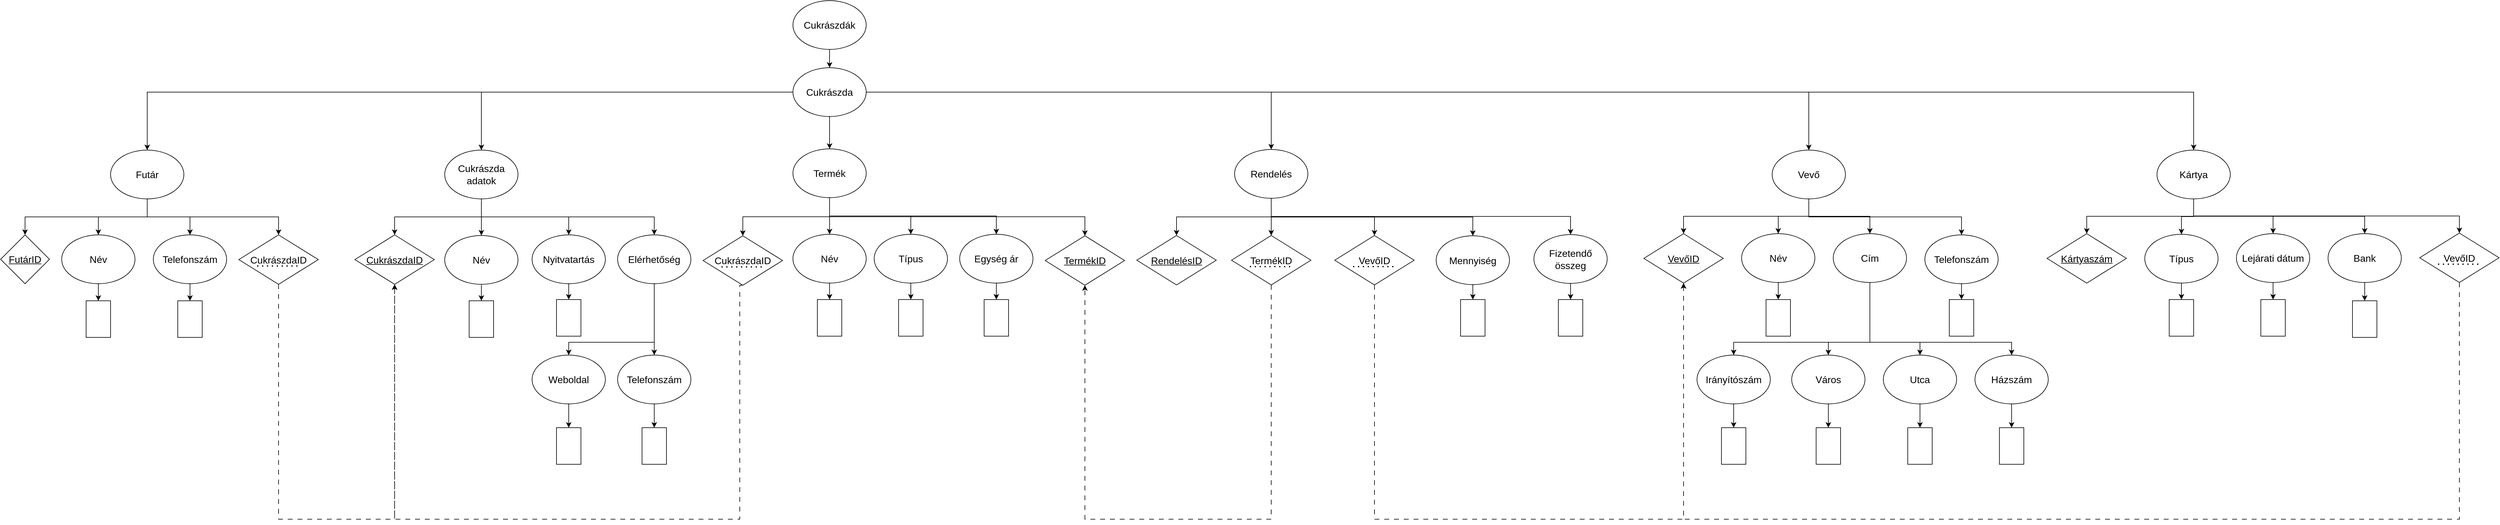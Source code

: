 <mxfile version="25.0.3">
  <diagram name="1 oldal" id="gM6Sg8SkIGWe_FJC3Z5q">
    <mxGraphModel dx="5239" dy="1950" grid="1" gridSize="10" guides="1" tooltips="1" connect="1" arrows="1" fold="1" page="1" pageScale="1" pageWidth="1654" pageHeight="1169" math="0" shadow="0">
      <root>
        <mxCell id="0" />
        <mxCell id="1" parent="0" />
        <mxCell id="RVqZWy5timnADP6Yrhv4-17" style="edgeStyle=orthogonalEdgeStyle;rounded=0;orthogonalLoop=1;jettySize=auto;html=1;exitX=0.5;exitY=1;exitDx=0;exitDy=0;entryX=0.5;entryY=0;entryDx=0;entryDy=0;" edge="1" parent="1" source="RVqZWy5timnADP6Yrhv4-1" target="RVqZWy5timnADP6Yrhv4-5">
          <mxGeometry relative="1" as="geometry" />
        </mxCell>
        <mxCell id="RVqZWy5timnADP6Yrhv4-1" value="Cukrászdák" style="ellipse;whiteSpace=wrap;html=1;fontSize=16;" vertex="1" parent="1">
          <mxGeometry x="767" y="30" width="120" height="80" as="geometry" />
        </mxCell>
        <mxCell id="RVqZWy5timnADP6Yrhv4-13" style="edgeStyle=orthogonalEdgeStyle;rounded=0;orthogonalLoop=1;jettySize=auto;html=1;exitX=0.5;exitY=1;exitDx=0;exitDy=0;" edge="1" parent="1" source="RVqZWy5timnADP6Yrhv4-2" target="RVqZWy5timnADP6Yrhv4-9">
          <mxGeometry relative="1" as="geometry" />
        </mxCell>
        <mxCell id="RVqZWy5timnADP6Yrhv4-14" style="edgeStyle=orthogonalEdgeStyle;rounded=0;orthogonalLoop=1;jettySize=auto;html=1;exitX=0.5;exitY=1;exitDx=0;exitDy=0;entryX=0.5;entryY=0;entryDx=0;entryDy=0;" edge="1" parent="1" source="RVqZWy5timnADP6Yrhv4-2" target="RVqZWy5timnADP6Yrhv4-10">
          <mxGeometry relative="1" as="geometry" />
        </mxCell>
        <mxCell id="RVqZWy5timnADP6Yrhv4-15" style="edgeStyle=orthogonalEdgeStyle;rounded=0;orthogonalLoop=1;jettySize=auto;html=1;exitX=0.5;exitY=1;exitDx=0;exitDy=0;entryX=0.5;entryY=0;entryDx=0;entryDy=0;" edge="1" parent="1" source="RVqZWy5timnADP6Yrhv4-2" target="RVqZWy5timnADP6Yrhv4-11">
          <mxGeometry relative="1" as="geometry" />
        </mxCell>
        <mxCell id="RVqZWy5timnADP6Yrhv4-16" style="edgeStyle=orthogonalEdgeStyle;rounded=0;orthogonalLoop=1;jettySize=auto;html=1;exitX=0.5;exitY=1;exitDx=0;exitDy=0;entryX=0.5;entryY=0;entryDx=0;entryDy=0;" edge="1" parent="1" source="RVqZWy5timnADP6Yrhv4-2" target="RVqZWy5timnADP6Yrhv4-20">
          <mxGeometry relative="1" as="geometry">
            <mxPoint x="-70" y="414" as="targetPoint" />
          </mxGeometry>
        </mxCell>
        <mxCell id="RVqZWy5timnADP6Yrhv4-2" value="Futár" style="ellipse;whiteSpace=wrap;html=1;fontSize=16;" vertex="1" parent="1">
          <mxGeometry x="-350" y="275" width="120" height="80" as="geometry" />
        </mxCell>
        <mxCell id="RVqZWy5timnADP6Yrhv4-54" style="edgeStyle=orthogonalEdgeStyle;rounded=0;orthogonalLoop=1;jettySize=auto;html=1;exitX=0.5;exitY=1;exitDx=0;exitDy=0;entryX=0.5;entryY=0;entryDx=0;entryDy=0;" edge="1" parent="1" source="RVqZWy5timnADP6Yrhv4-3" target="RVqZWy5timnADP6Yrhv4-23">
          <mxGeometry relative="1" as="geometry" />
        </mxCell>
        <mxCell id="RVqZWy5timnADP6Yrhv4-55" style="edgeStyle=orthogonalEdgeStyle;rounded=0;orthogonalLoop=1;jettySize=auto;html=1;exitX=0.5;exitY=1;exitDx=0;exitDy=0;entryX=0.5;entryY=0;entryDx=0;entryDy=0;" edge="1" parent="1" source="RVqZWy5timnADP6Yrhv4-3" target="RVqZWy5timnADP6Yrhv4-21">
          <mxGeometry relative="1" as="geometry" />
        </mxCell>
        <mxCell id="RVqZWy5timnADP6Yrhv4-56" style="edgeStyle=orthogonalEdgeStyle;rounded=0;orthogonalLoop=1;jettySize=auto;html=1;exitX=0.5;exitY=1;exitDx=0;exitDy=0;entryX=0.5;entryY=0;entryDx=0;entryDy=0;" edge="1" parent="1" source="RVqZWy5timnADP6Yrhv4-3" target="RVqZWy5timnADP6Yrhv4-25">
          <mxGeometry relative="1" as="geometry" />
        </mxCell>
        <mxCell id="RVqZWy5timnADP6Yrhv4-57" style="edgeStyle=orthogonalEdgeStyle;rounded=0;orthogonalLoop=1;jettySize=auto;html=1;exitX=0.5;exitY=1;exitDx=0;exitDy=0;entryX=0.5;entryY=0;entryDx=0;entryDy=0;" edge="1" parent="1" source="RVqZWy5timnADP6Yrhv4-3" target="RVqZWy5timnADP6Yrhv4-26">
          <mxGeometry relative="1" as="geometry" />
        </mxCell>
        <mxCell id="RVqZWy5timnADP6Yrhv4-3" value="Cukrászda adatok" style="ellipse;whiteSpace=wrap;html=1;fontSize=16;" vertex="1" parent="1">
          <mxGeometry x="197" y="275" width="120" height="80" as="geometry" />
        </mxCell>
        <mxCell id="RVqZWy5timnADP6Yrhv4-60" style="edgeStyle=orthogonalEdgeStyle;rounded=0;orthogonalLoop=1;jettySize=auto;html=1;exitX=0.5;exitY=1;exitDx=0;exitDy=0;entryX=0.5;entryY=0;entryDx=0;entryDy=0;" edge="1" parent="1" source="RVqZWy5timnADP6Yrhv4-4" target="RVqZWy5timnADP6Yrhv4-37">
          <mxGeometry relative="1" as="geometry" />
        </mxCell>
        <mxCell id="RVqZWy5timnADP6Yrhv4-61" style="edgeStyle=orthogonalEdgeStyle;rounded=0;orthogonalLoop=1;jettySize=auto;html=1;exitX=0.5;exitY=1;exitDx=0;exitDy=0;entryX=0.5;entryY=0;entryDx=0;entryDy=0;" edge="1" parent="1" source="RVqZWy5timnADP6Yrhv4-4" target="RVqZWy5timnADP6Yrhv4-36">
          <mxGeometry relative="1" as="geometry" />
        </mxCell>
        <mxCell id="RVqZWy5timnADP6Yrhv4-62" style="edgeStyle=orthogonalEdgeStyle;rounded=0;orthogonalLoop=1;jettySize=auto;html=1;exitX=0.5;exitY=1;exitDx=0;exitDy=0;entryX=0.5;entryY=0;entryDx=0;entryDy=0;" edge="1" parent="1" source="RVqZWy5timnADP6Yrhv4-4" target="RVqZWy5timnADP6Yrhv4-38">
          <mxGeometry relative="1" as="geometry" />
        </mxCell>
        <mxCell id="RVqZWy5timnADP6Yrhv4-63" style="edgeStyle=orthogonalEdgeStyle;rounded=0;orthogonalLoop=1;jettySize=auto;html=1;exitX=0.5;exitY=1;exitDx=0;exitDy=0;entryX=0.5;entryY=0;entryDx=0;entryDy=0;" edge="1" parent="1" source="RVqZWy5timnADP6Yrhv4-4" target="RVqZWy5timnADP6Yrhv4-39">
          <mxGeometry relative="1" as="geometry" />
        </mxCell>
        <mxCell id="RVqZWy5timnADP6Yrhv4-64" style="edgeStyle=orthogonalEdgeStyle;rounded=0;orthogonalLoop=1;jettySize=auto;html=1;exitX=0.5;exitY=1;exitDx=0;exitDy=0;entryX=0.5;entryY=0;entryDx=0;entryDy=0;" edge="1" parent="1" source="RVqZWy5timnADP6Yrhv4-4" target="RVqZWy5timnADP6Yrhv4-43">
          <mxGeometry relative="1" as="geometry" />
        </mxCell>
        <mxCell id="RVqZWy5timnADP6Yrhv4-4" value="Termék" style="ellipse;whiteSpace=wrap;html=1;fontSize=16;" vertex="1" parent="1">
          <mxGeometry x="767" y="273" width="120" height="80" as="geometry" />
        </mxCell>
        <mxCell id="RVqZWy5timnADP6Yrhv4-18" style="edgeStyle=orthogonalEdgeStyle;rounded=0;orthogonalLoop=1;jettySize=auto;html=1;exitX=0;exitY=0.5;exitDx=0;exitDy=0;entryX=0.5;entryY=0;entryDx=0;entryDy=0;" edge="1" parent="1" source="RVqZWy5timnADP6Yrhv4-5" target="RVqZWy5timnADP6Yrhv4-2">
          <mxGeometry relative="1" as="geometry" />
        </mxCell>
        <mxCell id="RVqZWy5timnADP6Yrhv4-29" style="edgeStyle=orthogonalEdgeStyle;rounded=0;orthogonalLoop=1;jettySize=auto;html=1;exitX=0;exitY=0.5;exitDx=0;exitDy=0;entryX=0.5;entryY=0;entryDx=0;entryDy=0;" edge="1" parent="1" source="RVqZWy5timnADP6Yrhv4-5" target="RVqZWy5timnADP6Yrhv4-3">
          <mxGeometry relative="1" as="geometry" />
        </mxCell>
        <mxCell id="RVqZWy5timnADP6Yrhv4-45" style="edgeStyle=orthogonalEdgeStyle;rounded=0;orthogonalLoop=1;jettySize=auto;html=1;exitX=0.5;exitY=1;exitDx=0;exitDy=0;entryX=0.5;entryY=0;entryDx=0;entryDy=0;" edge="1" parent="1" source="RVqZWy5timnADP6Yrhv4-5" target="RVqZWy5timnADP6Yrhv4-4">
          <mxGeometry relative="1" as="geometry" />
        </mxCell>
        <mxCell id="RVqZWy5timnADP6Yrhv4-78" style="edgeStyle=orthogonalEdgeStyle;rounded=0;orthogonalLoop=1;jettySize=auto;html=1;exitX=1;exitY=0.5;exitDx=0;exitDy=0;entryX=0.5;entryY=0;entryDx=0;entryDy=0;" edge="1" parent="1" source="RVqZWy5timnADP6Yrhv4-5" target="RVqZWy5timnADP6Yrhv4-6">
          <mxGeometry relative="1" as="geometry" />
        </mxCell>
        <mxCell id="RVqZWy5timnADP6Yrhv4-79" style="edgeStyle=orthogonalEdgeStyle;rounded=0;orthogonalLoop=1;jettySize=auto;html=1;exitX=1;exitY=0.5;exitDx=0;exitDy=0;entryX=0.5;entryY=0;entryDx=0;entryDy=0;" edge="1" parent="1" source="RVqZWy5timnADP6Yrhv4-5" target="RVqZWy5timnADP6Yrhv4-7">
          <mxGeometry relative="1" as="geometry" />
        </mxCell>
        <mxCell id="RVqZWy5timnADP6Yrhv4-87" style="edgeStyle=orthogonalEdgeStyle;rounded=0;orthogonalLoop=1;jettySize=auto;html=1;exitX=1;exitY=0.5;exitDx=0;exitDy=0;entryX=0.5;entryY=0;entryDx=0;entryDy=0;" edge="1" parent="1" source="RVqZWy5timnADP6Yrhv4-5" target="RVqZWy5timnADP6Yrhv4-8">
          <mxGeometry relative="1" as="geometry" />
        </mxCell>
        <mxCell id="RVqZWy5timnADP6Yrhv4-5" value="Cukrászda" style="ellipse;whiteSpace=wrap;html=1;fontSize=16;" vertex="1" parent="1">
          <mxGeometry x="767" y="140" width="120" height="80" as="geometry" />
        </mxCell>
        <mxCell id="RVqZWy5timnADP6Yrhv4-66" style="edgeStyle=orthogonalEdgeStyle;rounded=0;orthogonalLoop=1;jettySize=auto;html=1;exitX=0.5;exitY=1;exitDx=0;exitDy=0;entryX=0.5;entryY=0;entryDx=0;entryDy=0;" edge="1" parent="1" source="RVqZWy5timnADP6Yrhv4-6" target="RVqZWy5timnADP6Yrhv4-53">
          <mxGeometry relative="1" as="geometry" />
        </mxCell>
        <mxCell id="RVqZWy5timnADP6Yrhv4-71" style="edgeStyle=orthogonalEdgeStyle;rounded=0;orthogonalLoop=1;jettySize=auto;html=1;exitX=0.5;exitY=1;exitDx=0;exitDy=0;entryX=0.5;entryY=0;entryDx=0;entryDy=0;" edge="1" parent="1" source="RVqZWy5timnADP6Yrhv4-6" target="RVqZWy5timnADP6Yrhv4-67">
          <mxGeometry relative="1" as="geometry" />
        </mxCell>
        <mxCell id="RVqZWy5timnADP6Yrhv4-72" style="edgeStyle=orthogonalEdgeStyle;rounded=0;orthogonalLoop=1;jettySize=auto;html=1;exitX=0.5;exitY=1;exitDx=0;exitDy=0;entryX=0.5;entryY=0;entryDx=0;entryDy=0;" edge="1" parent="1" source="RVqZWy5timnADP6Yrhv4-6" target="RVqZWy5timnADP6Yrhv4-69">
          <mxGeometry relative="1" as="geometry" />
        </mxCell>
        <mxCell id="RVqZWy5timnADP6Yrhv4-144" style="edgeStyle=orthogonalEdgeStyle;rounded=0;orthogonalLoop=1;jettySize=auto;html=1;exitX=0.5;exitY=1;exitDx=0;exitDy=0;entryX=0.5;entryY=0;entryDx=0;entryDy=0;" edge="1" parent="1" source="RVqZWy5timnADP6Yrhv4-6" target="RVqZWy5timnADP6Yrhv4-73">
          <mxGeometry relative="1" as="geometry" />
        </mxCell>
        <mxCell id="RVqZWy5timnADP6Yrhv4-145" style="edgeStyle=orthogonalEdgeStyle;rounded=0;orthogonalLoop=1;jettySize=auto;html=1;exitX=0.5;exitY=1;exitDx=0;exitDy=0;entryX=0.5;entryY=0;entryDx=0;entryDy=0;" edge="1" parent="1" source="RVqZWy5timnADP6Yrhv4-6" target="RVqZWy5timnADP6Yrhv4-74">
          <mxGeometry relative="1" as="geometry" />
        </mxCell>
        <mxCell id="RVqZWy5timnADP6Yrhv4-6" value="Rendelés" style="ellipse;whiteSpace=wrap;html=1;fontSize=16;" vertex="1" parent="1">
          <mxGeometry x="1490" y="274" width="120" height="80" as="geometry" />
        </mxCell>
        <mxCell id="RVqZWy5timnADP6Yrhv4-76" style="edgeStyle=orthogonalEdgeStyle;rounded=0;orthogonalLoop=1;jettySize=auto;html=1;exitX=0.5;exitY=1;exitDx=0;exitDy=0;entryX=0.5;entryY=0;entryDx=0;entryDy=0;" edge="1" parent="1" source="RVqZWy5timnADP6Yrhv4-7" target="RVqZWy5timnADP6Yrhv4-75">
          <mxGeometry relative="1" as="geometry" />
        </mxCell>
        <mxCell id="RVqZWy5timnADP6Yrhv4-95" style="edgeStyle=orthogonalEdgeStyle;rounded=0;orthogonalLoop=1;jettySize=auto;html=1;exitX=0.5;exitY=1;exitDx=0;exitDy=0;entryX=0.5;entryY=0;entryDx=0;entryDy=0;" edge="1" parent="1" source="RVqZWy5timnADP6Yrhv4-7" target="RVqZWy5timnADP6Yrhv4-80">
          <mxGeometry relative="1" as="geometry" />
        </mxCell>
        <mxCell id="RVqZWy5timnADP6Yrhv4-96" style="edgeStyle=orthogonalEdgeStyle;rounded=0;orthogonalLoop=1;jettySize=auto;html=1;exitX=0.5;exitY=1;exitDx=0;exitDy=0;entryX=0.5;entryY=0;entryDx=0;entryDy=0;" edge="1" parent="1" source="RVqZWy5timnADP6Yrhv4-7" target="RVqZWy5timnADP6Yrhv4-81">
          <mxGeometry relative="1" as="geometry" />
        </mxCell>
        <mxCell id="RVqZWy5timnADP6Yrhv4-97" style="edgeStyle=orthogonalEdgeStyle;rounded=0;orthogonalLoop=1;jettySize=auto;html=1;exitX=0.5;exitY=1;exitDx=0;exitDy=0;entryX=0.5;entryY=0;entryDx=0;entryDy=0;" edge="1" parent="1" source="RVqZWy5timnADP6Yrhv4-7" target="RVqZWy5timnADP6Yrhv4-82">
          <mxGeometry relative="1" as="geometry" />
        </mxCell>
        <mxCell id="RVqZWy5timnADP6Yrhv4-7" value="Vevő" style="ellipse;whiteSpace=wrap;html=1;fontSize=16;" vertex="1" parent="1">
          <mxGeometry x="2370" y="275" width="120" height="80" as="geometry" />
        </mxCell>
        <mxCell id="RVqZWy5timnADP6Yrhv4-94" style="edgeStyle=orthogonalEdgeStyle;rounded=0;orthogonalLoop=1;jettySize=auto;html=1;exitX=0.5;exitY=1;exitDx=0;exitDy=0;entryX=0.5;entryY=0;entryDx=0;entryDy=0;" edge="1" parent="1" source="RVqZWy5timnADP6Yrhv4-8" target="RVqZWy5timnADP6Yrhv4-88">
          <mxGeometry relative="1" as="geometry" />
        </mxCell>
        <mxCell id="RVqZWy5timnADP6Yrhv4-98" style="edgeStyle=orthogonalEdgeStyle;rounded=0;orthogonalLoop=1;jettySize=auto;html=1;exitX=0.5;exitY=1;exitDx=0;exitDy=0;entryX=0.5;entryY=0;entryDx=0;entryDy=0;" edge="1" parent="1" source="RVqZWy5timnADP6Yrhv4-8" target="RVqZWy5timnADP6Yrhv4-89">
          <mxGeometry relative="1" as="geometry" />
        </mxCell>
        <mxCell id="RVqZWy5timnADP6Yrhv4-99" style="edgeStyle=orthogonalEdgeStyle;rounded=0;orthogonalLoop=1;jettySize=auto;html=1;exitX=0.5;exitY=1;exitDx=0;exitDy=0;entryX=0.5;entryY=0;entryDx=0;entryDy=0;" edge="1" parent="1" source="RVqZWy5timnADP6Yrhv4-8" target="RVqZWy5timnADP6Yrhv4-90">
          <mxGeometry relative="1" as="geometry" />
        </mxCell>
        <mxCell id="RVqZWy5timnADP6Yrhv4-100" style="edgeStyle=orthogonalEdgeStyle;rounded=0;orthogonalLoop=1;jettySize=auto;html=1;exitX=0.5;exitY=1;exitDx=0;exitDy=0;entryX=0.5;entryY=0;entryDx=0;entryDy=0;" edge="1" parent="1" source="RVqZWy5timnADP6Yrhv4-8" target="RVqZWy5timnADP6Yrhv4-91">
          <mxGeometry relative="1" as="geometry" />
        </mxCell>
        <mxCell id="RVqZWy5timnADP6Yrhv4-101" style="edgeStyle=orthogonalEdgeStyle;rounded=0;orthogonalLoop=1;jettySize=auto;html=1;exitX=0.5;exitY=1;exitDx=0;exitDy=0;entryX=0.5;entryY=0;entryDx=0;entryDy=0;" edge="1" parent="1" source="RVqZWy5timnADP6Yrhv4-8" target="RVqZWy5timnADP6Yrhv4-92">
          <mxGeometry relative="1" as="geometry" />
        </mxCell>
        <mxCell id="RVqZWy5timnADP6Yrhv4-8" value="Kártya" style="ellipse;whiteSpace=wrap;html=1;fontSize=16;" vertex="1" parent="1">
          <mxGeometry x="3000" y="275" width="120" height="80" as="geometry" />
        </mxCell>
        <mxCell id="RVqZWy5timnADP6Yrhv4-9" value="FutárID" style="rhombus;whiteSpace=wrap;html=1;fontSize=16;fontStyle=4" vertex="1" parent="1">
          <mxGeometry x="-530" y="414" width="80" height="80" as="geometry" />
        </mxCell>
        <mxCell id="RVqZWy5timnADP6Yrhv4-142" style="edgeStyle=orthogonalEdgeStyle;rounded=0;orthogonalLoop=1;jettySize=auto;html=1;exitX=0.5;exitY=1;exitDx=0;exitDy=0;entryX=1;entryY=0.5;entryDx=0;entryDy=0;" edge="1" parent="1" source="RVqZWy5timnADP6Yrhv4-10" target="RVqZWy5timnADP6Yrhv4-140">
          <mxGeometry relative="1" as="geometry" />
        </mxCell>
        <mxCell id="RVqZWy5timnADP6Yrhv4-10" value="&lt;font style=&quot;font-size: 16px;&quot;&gt;Név&lt;/font&gt;" style="ellipse;whiteSpace=wrap;html=1;" vertex="1" parent="1">
          <mxGeometry x="-430" y="414" width="120" height="80" as="geometry" />
        </mxCell>
        <mxCell id="RVqZWy5timnADP6Yrhv4-143" style="edgeStyle=orthogonalEdgeStyle;rounded=0;orthogonalLoop=1;jettySize=auto;html=1;exitX=0.5;exitY=1;exitDx=0;exitDy=0;entryX=1;entryY=0.5;entryDx=0;entryDy=0;" edge="1" parent="1" source="RVqZWy5timnADP6Yrhv4-11" target="RVqZWy5timnADP6Yrhv4-139">
          <mxGeometry relative="1" as="geometry" />
        </mxCell>
        <mxCell id="RVqZWy5timnADP6Yrhv4-11" value="&lt;font style=&quot;font-size: 16px;&quot;&gt;Telefonszám&lt;/font&gt;" style="ellipse;whiteSpace=wrap;html=1;" vertex="1" parent="1">
          <mxGeometry x="-280" y="414" width="120" height="80" as="geometry" />
        </mxCell>
        <mxCell id="RVqZWy5timnADP6Yrhv4-153" style="edgeStyle=orthogonalEdgeStyle;rounded=0;orthogonalLoop=1;jettySize=auto;html=1;exitX=0.5;exitY=1;exitDx=0;exitDy=0;entryX=0.5;entryY=1;entryDx=0;entryDy=0;dashed=1;dashPattern=8 8;" edge="1" parent="1" source="RVqZWy5timnADP6Yrhv4-20" target="RVqZWy5timnADP6Yrhv4-21">
          <mxGeometry relative="1" as="geometry">
            <Array as="points">
              <mxPoint x="-75" y="880" />
              <mxPoint x="115" y="880" />
            </Array>
          </mxGeometry>
        </mxCell>
        <mxCell id="RVqZWy5timnADP6Yrhv4-20" value="CukrászdaID" style="rhombus;whiteSpace=wrap;html=1;fontSize=16;fontStyle=0" vertex="1" parent="1">
          <mxGeometry x="-140" y="414" width="130" height="81" as="geometry" />
        </mxCell>
        <mxCell id="RVqZWy5timnADP6Yrhv4-21" value="CukrászdaID" style="rhombus;whiteSpace=wrap;html=1;fontSize=16;fontStyle=4" vertex="1" parent="1">
          <mxGeometry x="50" y="414" width="130" height="81" as="geometry" />
        </mxCell>
        <mxCell id="RVqZWy5timnADP6Yrhv4-22" value="" style="endArrow=none;dashed=1;html=1;dashPattern=1 3;strokeWidth=2;rounded=0;" edge="1" parent="1">
          <mxGeometry width="50" height="50" relative="1" as="geometry">
            <mxPoint x="-110" y="465" as="sourcePoint" />
            <mxPoint x="-40" y="465" as="targetPoint" />
          </mxGeometry>
        </mxCell>
        <mxCell id="RVqZWy5timnADP6Yrhv4-23" value="&lt;font style=&quot;font-size: 16px;&quot;&gt;Név&lt;/font&gt;" style="ellipse;whiteSpace=wrap;html=1;" vertex="1" parent="1">
          <mxGeometry x="197" y="415" width="120" height="80" as="geometry" />
        </mxCell>
        <mxCell id="RVqZWy5timnADP6Yrhv4-136" style="edgeStyle=orthogonalEdgeStyle;rounded=0;orthogonalLoop=1;jettySize=auto;html=1;exitX=0.5;exitY=1;exitDx=0;exitDy=0;entryX=1;entryY=0.5;entryDx=0;entryDy=0;" edge="1" parent="1" source="RVqZWy5timnADP6Yrhv4-25" target="RVqZWy5timnADP6Yrhv4-135">
          <mxGeometry relative="1" as="geometry" />
        </mxCell>
        <mxCell id="RVqZWy5timnADP6Yrhv4-25" value="&lt;font style=&quot;font-size: 16px;&quot;&gt;Nyitvatartás&lt;/font&gt;" style="ellipse;whiteSpace=wrap;html=1;" vertex="1" parent="1">
          <mxGeometry x="340" y="414" width="120" height="80" as="geometry" />
        </mxCell>
        <mxCell id="RVqZWy5timnADP6Yrhv4-30" style="edgeStyle=orthogonalEdgeStyle;rounded=0;orthogonalLoop=1;jettySize=auto;html=1;exitX=0.5;exitY=1;exitDx=0;exitDy=0;entryX=0.5;entryY=0;entryDx=0;entryDy=0;" edge="1" parent="1" source="RVqZWy5timnADP6Yrhv4-26" target="RVqZWy5timnADP6Yrhv4-28">
          <mxGeometry relative="1" as="geometry" />
        </mxCell>
        <mxCell id="RVqZWy5timnADP6Yrhv4-31" style="edgeStyle=orthogonalEdgeStyle;rounded=0;orthogonalLoop=1;jettySize=auto;html=1;exitX=0.5;exitY=1;exitDx=0;exitDy=0;entryX=0.5;entryY=0;entryDx=0;entryDy=0;" edge="1" parent="1" source="RVqZWy5timnADP6Yrhv4-26" target="RVqZWy5timnADP6Yrhv4-27">
          <mxGeometry relative="1" as="geometry">
            <Array as="points">
              <mxPoint x="540" y="590" />
              <mxPoint x="400" y="590" />
            </Array>
          </mxGeometry>
        </mxCell>
        <mxCell id="RVqZWy5timnADP6Yrhv4-26" value="&lt;font style=&quot;font-size: 16px;&quot;&gt;Elérhetőség&lt;/font&gt;" style="ellipse;whiteSpace=wrap;html=1;" vertex="1" parent="1">
          <mxGeometry x="480" y="414" width="120" height="80" as="geometry" />
        </mxCell>
        <mxCell id="RVqZWy5timnADP6Yrhv4-134" style="edgeStyle=orthogonalEdgeStyle;rounded=0;orthogonalLoop=1;jettySize=auto;html=1;exitX=0.5;exitY=1;exitDx=0;exitDy=0;entryX=1;entryY=0.5;entryDx=0;entryDy=0;" edge="1" parent="1" source="RVqZWy5timnADP6Yrhv4-27" target="RVqZWy5timnADP6Yrhv4-133">
          <mxGeometry relative="1" as="geometry" />
        </mxCell>
        <mxCell id="RVqZWy5timnADP6Yrhv4-27" value="&lt;font style=&quot;font-size: 16px;&quot;&gt;Weboldal&lt;/font&gt;" style="ellipse;whiteSpace=wrap;html=1;" vertex="1" parent="1">
          <mxGeometry x="340" y="611" width="120" height="80" as="geometry" />
        </mxCell>
        <mxCell id="RVqZWy5timnADP6Yrhv4-132" style="edgeStyle=orthogonalEdgeStyle;rounded=0;orthogonalLoop=1;jettySize=auto;html=1;exitX=0.5;exitY=1;exitDx=0;exitDy=0;entryX=1;entryY=0.5;entryDx=0;entryDy=0;" edge="1" parent="1" source="RVqZWy5timnADP6Yrhv4-28" target="RVqZWy5timnADP6Yrhv4-130">
          <mxGeometry relative="1" as="geometry" />
        </mxCell>
        <mxCell id="RVqZWy5timnADP6Yrhv4-28" value="&lt;font style=&quot;font-size: 16px;&quot;&gt;Telefonszám&lt;/font&gt;" style="ellipse;whiteSpace=wrap;html=1;" vertex="1" parent="1">
          <mxGeometry x="480" y="611" width="120" height="80" as="geometry" />
        </mxCell>
        <mxCell id="RVqZWy5timnADP6Yrhv4-36" value="TermékID" style="rhombus;whiteSpace=wrap;html=1;fontSize=16;fontStyle=4" vertex="1" parent="1">
          <mxGeometry x="1180" y="415.5" width="130" height="81" as="geometry" />
        </mxCell>
        <mxCell id="RVqZWy5timnADP6Yrhv4-129" style="edgeStyle=orthogonalEdgeStyle;rounded=0;orthogonalLoop=1;jettySize=auto;html=1;exitX=0.5;exitY=1;exitDx=0;exitDy=0;entryX=1;entryY=0.5;entryDx=0;entryDy=0;" edge="1" parent="1" source="RVqZWy5timnADP6Yrhv4-37" target="RVqZWy5timnADP6Yrhv4-125">
          <mxGeometry relative="1" as="geometry" />
        </mxCell>
        <mxCell id="RVqZWy5timnADP6Yrhv4-37" value="&lt;font style=&quot;font-size: 16px;&quot;&gt;Név&lt;/font&gt;" style="ellipse;whiteSpace=wrap;html=1;" vertex="1" parent="1">
          <mxGeometry x="767" y="413" width="120" height="80" as="geometry" />
        </mxCell>
        <mxCell id="RVqZWy5timnADP6Yrhv4-127" style="edgeStyle=orthogonalEdgeStyle;rounded=0;orthogonalLoop=1;jettySize=auto;html=1;exitX=0.5;exitY=1;exitDx=0;exitDy=0;entryX=1;entryY=0.5;entryDx=0;entryDy=0;" edge="1" parent="1" source="RVqZWy5timnADP6Yrhv4-38" target="RVqZWy5timnADP6Yrhv4-124">
          <mxGeometry relative="1" as="geometry" />
        </mxCell>
        <mxCell id="RVqZWy5timnADP6Yrhv4-38" value="&lt;font style=&quot;font-size: 16px;&quot;&gt;Típus&lt;/font&gt;" style="ellipse;whiteSpace=wrap;html=1;" vertex="1" parent="1">
          <mxGeometry x="900" y="413" width="120" height="80" as="geometry" />
        </mxCell>
        <mxCell id="RVqZWy5timnADP6Yrhv4-128" style="edgeStyle=orthogonalEdgeStyle;rounded=0;orthogonalLoop=1;jettySize=auto;html=1;exitX=0.5;exitY=1;exitDx=0;exitDy=0;entryX=1;entryY=0.5;entryDx=0;entryDy=0;" edge="1" parent="1" source="RVqZWy5timnADP6Yrhv4-39" target="RVqZWy5timnADP6Yrhv4-123">
          <mxGeometry relative="1" as="geometry" />
        </mxCell>
        <mxCell id="RVqZWy5timnADP6Yrhv4-39" value="&lt;font style=&quot;font-size: 16px;&quot;&gt;Egység ár&lt;/font&gt;" style="ellipse;whiteSpace=wrap;html=1;" vertex="1" parent="1">
          <mxGeometry x="1040" y="413" width="120" height="80" as="geometry" />
        </mxCell>
        <mxCell id="RVqZWy5timnADP6Yrhv4-154" style="edgeStyle=orthogonalEdgeStyle;rounded=0;orthogonalLoop=1;jettySize=auto;html=1;exitX=0.5;exitY=1;exitDx=0;exitDy=0;entryX=0.5;entryY=1;entryDx=0;entryDy=0;dashed=1;dashPattern=8 8;" edge="1" parent="1" source="RVqZWy5timnADP6Yrhv4-43" target="RVqZWy5timnADP6Yrhv4-21">
          <mxGeometry relative="1" as="geometry">
            <Array as="points">
              <mxPoint x="680" y="497" />
              <mxPoint x="680" y="880" />
              <mxPoint x="115" y="880" />
            </Array>
          </mxGeometry>
        </mxCell>
        <mxCell id="RVqZWy5timnADP6Yrhv4-43" value="CukrászdaID" style="rhombus;whiteSpace=wrap;html=1;fontSize=16;fontStyle=0" vertex="1" parent="1">
          <mxGeometry x="620" y="415.5" width="130" height="81" as="geometry" />
        </mxCell>
        <mxCell id="RVqZWy5timnADP6Yrhv4-44" value="" style="endArrow=none;dashed=1;html=1;dashPattern=1 3;strokeWidth=2;rounded=0;" edge="1" parent="1">
          <mxGeometry width="50" height="50" relative="1" as="geometry">
            <mxPoint x="650" y="466.5" as="sourcePoint" />
            <mxPoint x="720" y="466.5" as="targetPoint" />
          </mxGeometry>
        </mxCell>
        <mxCell id="RVqZWy5timnADP6Yrhv4-53" value="RendelésID" style="rhombus;whiteSpace=wrap;html=1;fontSize=16;fontStyle=4" vertex="1" parent="1">
          <mxGeometry x="1330" y="415" width="130" height="81" as="geometry" />
        </mxCell>
        <mxCell id="RVqZWy5timnADP6Yrhv4-156" style="edgeStyle=orthogonalEdgeStyle;rounded=0;orthogonalLoop=1;jettySize=auto;html=1;exitX=0.5;exitY=1;exitDx=0;exitDy=0;entryX=0.5;entryY=1;entryDx=0;entryDy=0;dashed=1;dashPattern=8 8;" edge="1" parent="1" source="RVqZWy5timnADP6Yrhv4-67" target="RVqZWy5timnADP6Yrhv4-36">
          <mxGeometry relative="1" as="geometry">
            <Array as="points">
              <mxPoint x="1550" y="880" />
              <mxPoint x="1245" y="880" />
            </Array>
          </mxGeometry>
        </mxCell>
        <mxCell id="RVqZWy5timnADP6Yrhv4-67" value="TermékID" style="rhombus;whiteSpace=wrap;html=1;fontSize=16;fontStyle=0" vertex="1" parent="1">
          <mxGeometry x="1485" y="415" width="130" height="81" as="geometry" />
        </mxCell>
        <mxCell id="RVqZWy5timnADP6Yrhv4-68" value="" style="endArrow=none;dashed=1;html=1;dashPattern=1 3;strokeWidth=2;rounded=0;" edge="1" parent="1">
          <mxGeometry width="50" height="50" relative="1" as="geometry">
            <mxPoint x="1515" y="466" as="sourcePoint" />
            <mxPoint x="1585" y="466" as="targetPoint" />
          </mxGeometry>
        </mxCell>
        <mxCell id="RVqZWy5timnADP6Yrhv4-161" style="edgeStyle=orthogonalEdgeStyle;rounded=0;orthogonalLoop=1;jettySize=auto;html=1;exitX=0.5;exitY=1;exitDx=0;exitDy=0;entryX=0.5;entryY=1;entryDx=0;entryDy=0;dashed=1;dashPattern=8 8;" edge="1" parent="1" source="RVqZWy5timnADP6Yrhv4-69" target="RVqZWy5timnADP6Yrhv4-75">
          <mxGeometry relative="1" as="geometry">
            <Array as="points">
              <mxPoint x="1719" y="880" />
              <mxPoint x="2225" y="880" />
            </Array>
          </mxGeometry>
        </mxCell>
        <mxCell id="RVqZWy5timnADP6Yrhv4-69" value="VevőID" style="rhombus;whiteSpace=wrap;html=1;fontSize=16;fontStyle=0" vertex="1" parent="1">
          <mxGeometry x="1654" y="415" width="130" height="81" as="geometry" />
        </mxCell>
        <mxCell id="RVqZWy5timnADP6Yrhv4-70" value="" style="endArrow=none;dashed=1;html=1;dashPattern=1 3;strokeWidth=2;rounded=0;" edge="1" parent="1">
          <mxGeometry width="50" height="50" relative="1" as="geometry">
            <mxPoint x="1684" y="466" as="sourcePoint" />
            <mxPoint x="1754" y="466" as="targetPoint" />
          </mxGeometry>
        </mxCell>
        <mxCell id="RVqZWy5timnADP6Yrhv4-108" style="edgeStyle=orthogonalEdgeStyle;rounded=0;orthogonalLoop=1;jettySize=auto;html=1;exitX=0.5;exitY=1;exitDx=0;exitDy=0;entryX=1;entryY=0.5;entryDx=0;entryDy=0;" edge="1" parent="1" source="RVqZWy5timnADP6Yrhv4-73" target="RVqZWy5timnADP6Yrhv4-106">
          <mxGeometry relative="1" as="geometry" />
        </mxCell>
        <mxCell id="RVqZWy5timnADP6Yrhv4-73" value="&lt;font style=&quot;font-size: 16px;&quot;&gt;Mennyiség&lt;/font&gt;" style="ellipse;whiteSpace=wrap;html=1;" vertex="1" parent="1">
          <mxGeometry x="1820" y="415.5" width="120" height="80" as="geometry" />
        </mxCell>
        <mxCell id="RVqZWy5timnADP6Yrhv4-109" style="edgeStyle=orthogonalEdgeStyle;rounded=0;orthogonalLoop=1;jettySize=auto;html=1;exitX=0.5;exitY=1;exitDx=0;exitDy=0;entryX=1;entryY=0.5;entryDx=0;entryDy=0;" edge="1" parent="1" source="RVqZWy5timnADP6Yrhv4-74" target="RVqZWy5timnADP6Yrhv4-107">
          <mxGeometry relative="1" as="geometry" />
        </mxCell>
        <mxCell id="RVqZWy5timnADP6Yrhv4-74" value="&lt;font style=&quot;font-size: 16px;&quot;&gt;Fizetendő összeg&lt;/font&gt;" style="ellipse;whiteSpace=wrap;html=1;" vertex="1" parent="1">
          <mxGeometry x="1980" y="413.5" width="120" height="80" as="geometry" />
        </mxCell>
        <mxCell id="RVqZWy5timnADP6Yrhv4-75" value="VevőID" style="rhombus;whiteSpace=wrap;html=1;fontSize=16;fontStyle=4" vertex="1" parent="1">
          <mxGeometry x="2160" y="412" width="130" height="81" as="geometry" />
        </mxCell>
        <mxCell id="RVqZWy5timnADP6Yrhv4-122" style="edgeStyle=orthogonalEdgeStyle;rounded=0;orthogonalLoop=1;jettySize=auto;html=1;exitX=0.5;exitY=1;exitDx=0;exitDy=0;entryX=1;entryY=0.5;entryDx=0;entryDy=0;" edge="1" parent="1" source="RVqZWy5timnADP6Yrhv4-80" target="RVqZWy5timnADP6Yrhv4-110">
          <mxGeometry relative="1" as="geometry" />
        </mxCell>
        <mxCell id="RVqZWy5timnADP6Yrhv4-80" value="&lt;font style=&quot;font-size: 16px;&quot;&gt;Név&lt;/font&gt;" style="ellipse;whiteSpace=wrap;html=1;" vertex="1" parent="1">
          <mxGeometry x="2320" y="412" width="120" height="80" as="geometry" />
        </mxCell>
        <mxCell id="RVqZWy5timnADP6Yrhv4-102" style="edgeStyle=orthogonalEdgeStyle;rounded=0;orthogonalLoop=1;jettySize=auto;html=1;exitX=0.5;exitY=1;exitDx=0;exitDy=0;entryX=0.5;entryY=0;entryDx=0;entryDy=0;" edge="1" parent="1" source="RVqZWy5timnADP6Yrhv4-81" target="RVqZWy5timnADP6Yrhv4-83">
          <mxGeometry relative="1" as="geometry">
            <Array as="points">
              <mxPoint x="2530" y="590" />
              <mxPoint x="2307" y="590" />
            </Array>
          </mxGeometry>
        </mxCell>
        <mxCell id="RVqZWy5timnADP6Yrhv4-157" style="edgeStyle=orthogonalEdgeStyle;rounded=0;orthogonalLoop=1;jettySize=auto;html=1;exitX=0.5;exitY=1;exitDx=0;exitDy=0;entryX=0.5;entryY=0;entryDx=0;entryDy=0;" edge="1" parent="1" source="RVqZWy5timnADP6Yrhv4-81" target="RVqZWy5timnADP6Yrhv4-84">
          <mxGeometry relative="1" as="geometry">
            <Array as="points">
              <mxPoint x="2530" y="590" />
              <mxPoint x="2462" y="590" />
            </Array>
          </mxGeometry>
        </mxCell>
        <mxCell id="RVqZWy5timnADP6Yrhv4-158" style="edgeStyle=orthogonalEdgeStyle;rounded=0;orthogonalLoop=1;jettySize=auto;html=1;exitX=0.5;exitY=1;exitDx=0;exitDy=0;entryX=0.5;entryY=0;entryDx=0;entryDy=0;" edge="1" parent="1" source="RVqZWy5timnADP6Yrhv4-81" target="RVqZWy5timnADP6Yrhv4-85">
          <mxGeometry relative="1" as="geometry">
            <Array as="points">
              <mxPoint x="2530" y="590" />
              <mxPoint x="2612" y="590" />
            </Array>
          </mxGeometry>
        </mxCell>
        <mxCell id="RVqZWy5timnADP6Yrhv4-159" style="edgeStyle=orthogonalEdgeStyle;rounded=0;orthogonalLoop=1;jettySize=auto;html=1;exitX=0.5;exitY=1;exitDx=0;exitDy=0;entryX=0.5;entryY=0;entryDx=0;entryDy=0;" edge="1" parent="1" source="RVqZWy5timnADP6Yrhv4-81" target="RVqZWy5timnADP6Yrhv4-86">
          <mxGeometry relative="1" as="geometry">
            <Array as="points">
              <mxPoint x="2530" y="590" />
              <mxPoint x="2762" y="590" />
            </Array>
          </mxGeometry>
        </mxCell>
        <mxCell id="RVqZWy5timnADP6Yrhv4-81" value="&lt;font style=&quot;font-size: 16px;&quot;&gt;Cím&lt;/font&gt;" style="ellipse;whiteSpace=wrap;html=1;" vertex="1" parent="1">
          <mxGeometry x="2470" y="412" width="120" height="80" as="geometry" />
        </mxCell>
        <mxCell id="RVqZWy5timnADP6Yrhv4-121" style="edgeStyle=orthogonalEdgeStyle;rounded=0;orthogonalLoop=1;jettySize=auto;html=1;exitX=0.5;exitY=1;exitDx=0;exitDy=0;entryX=1;entryY=0.5;entryDx=0;entryDy=0;" edge="1" parent="1" source="RVqZWy5timnADP6Yrhv4-82" target="RVqZWy5timnADP6Yrhv4-111">
          <mxGeometry relative="1" as="geometry" />
        </mxCell>
        <mxCell id="RVqZWy5timnADP6Yrhv4-82" value="&lt;font style=&quot;font-size: 16px;&quot;&gt;Telefonszám&lt;/font&gt;" style="ellipse;whiteSpace=wrap;html=1;" vertex="1" parent="1">
          <mxGeometry x="2620" y="414" width="120" height="80" as="geometry" />
        </mxCell>
        <mxCell id="RVqZWy5timnADP6Yrhv4-117" style="edgeStyle=orthogonalEdgeStyle;rounded=0;orthogonalLoop=1;jettySize=auto;html=1;exitX=0.5;exitY=1;exitDx=0;exitDy=0;entryX=1;entryY=0.5;entryDx=0;entryDy=0;" edge="1" parent="1" source="RVqZWy5timnADP6Yrhv4-83" target="RVqZWy5timnADP6Yrhv4-113">
          <mxGeometry relative="1" as="geometry" />
        </mxCell>
        <mxCell id="RVqZWy5timnADP6Yrhv4-83" value="&lt;font style=&quot;font-size: 16px;&quot;&gt;Irányítószám&lt;/font&gt;" style="ellipse;whiteSpace=wrap;html=1;" vertex="1" parent="1">
          <mxGeometry x="2247" y="611" width="120" height="80" as="geometry" />
        </mxCell>
        <mxCell id="RVqZWy5timnADP6Yrhv4-118" style="edgeStyle=orthogonalEdgeStyle;rounded=0;orthogonalLoop=1;jettySize=auto;html=1;exitX=0.5;exitY=1;exitDx=0;exitDy=0;entryX=1;entryY=0.5;entryDx=0;entryDy=0;" edge="1" parent="1" source="RVqZWy5timnADP6Yrhv4-84" target="RVqZWy5timnADP6Yrhv4-115">
          <mxGeometry relative="1" as="geometry" />
        </mxCell>
        <mxCell id="RVqZWy5timnADP6Yrhv4-84" value="&lt;font style=&quot;font-size: 16px;&quot;&gt;Város&lt;/font&gt;" style="ellipse;whiteSpace=wrap;html=1;" vertex="1" parent="1">
          <mxGeometry x="2402" y="611" width="120" height="80" as="geometry" />
        </mxCell>
        <mxCell id="RVqZWy5timnADP6Yrhv4-119" style="edgeStyle=orthogonalEdgeStyle;rounded=0;orthogonalLoop=1;jettySize=auto;html=1;exitX=0.5;exitY=1;exitDx=0;exitDy=0;entryX=1;entryY=0.5;entryDx=0;entryDy=0;" edge="1" parent="1" source="RVqZWy5timnADP6Yrhv4-85" target="RVqZWy5timnADP6Yrhv4-112">
          <mxGeometry relative="1" as="geometry" />
        </mxCell>
        <mxCell id="RVqZWy5timnADP6Yrhv4-85" value="&lt;font style=&quot;font-size: 16px;&quot;&gt;Utca&lt;/font&gt;" style="ellipse;whiteSpace=wrap;html=1;" vertex="1" parent="1">
          <mxGeometry x="2552" y="611" width="120" height="80" as="geometry" />
        </mxCell>
        <mxCell id="RVqZWy5timnADP6Yrhv4-120" style="edgeStyle=orthogonalEdgeStyle;rounded=0;orthogonalLoop=1;jettySize=auto;html=1;exitX=0.5;exitY=1;exitDx=0;exitDy=0;entryX=1;entryY=0.5;entryDx=0;entryDy=0;" edge="1" parent="1" source="RVqZWy5timnADP6Yrhv4-86" target="RVqZWy5timnADP6Yrhv4-116">
          <mxGeometry relative="1" as="geometry" />
        </mxCell>
        <mxCell id="RVqZWy5timnADP6Yrhv4-86" value="&lt;font style=&quot;font-size: 16px;&quot;&gt;Házszám&lt;/font&gt;" style="ellipse;whiteSpace=wrap;html=1;" vertex="1" parent="1">
          <mxGeometry x="2702" y="611" width="120" height="80" as="geometry" />
        </mxCell>
        <mxCell id="RVqZWy5timnADP6Yrhv4-88" value="Kártyaszám" style="rhombus;whiteSpace=wrap;html=1;fontSize=16;fontStyle=4" vertex="1" parent="1">
          <mxGeometry x="2820" y="412" width="130" height="81" as="geometry" />
        </mxCell>
        <mxCell id="RVqZWy5timnADP6Yrhv4-150" style="edgeStyle=orthogonalEdgeStyle;rounded=0;orthogonalLoop=1;jettySize=auto;html=1;exitX=0.5;exitY=1;exitDx=0;exitDy=0;entryX=1;entryY=0.5;entryDx=0;entryDy=0;" edge="1" parent="1" source="RVqZWy5timnADP6Yrhv4-89" target="RVqZWy5timnADP6Yrhv4-146">
          <mxGeometry relative="1" as="geometry" />
        </mxCell>
        <mxCell id="RVqZWy5timnADP6Yrhv4-89" value="&lt;font style=&quot;font-size: 16px;&quot;&gt;Típus&lt;/font&gt;" style="ellipse;whiteSpace=wrap;html=1;" vertex="1" parent="1">
          <mxGeometry x="2980" y="413" width="120" height="80" as="geometry" />
        </mxCell>
        <mxCell id="RVqZWy5timnADP6Yrhv4-151" style="edgeStyle=orthogonalEdgeStyle;rounded=0;orthogonalLoop=1;jettySize=auto;html=1;exitX=0.5;exitY=1;exitDx=0;exitDy=0;entryX=1;entryY=0.5;entryDx=0;entryDy=0;" edge="1" parent="1" source="RVqZWy5timnADP6Yrhv4-90" target="RVqZWy5timnADP6Yrhv4-147">
          <mxGeometry relative="1" as="geometry" />
        </mxCell>
        <mxCell id="RVqZWy5timnADP6Yrhv4-90" value="&lt;font style=&quot;font-size: 16px;&quot;&gt;Lejárati dátum&lt;/font&gt;" style="ellipse;whiteSpace=wrap;html=1;" vertex="1" parent="1">
          <mxGeometry x="3130" y="412" width="120" height="80" as="geometry" />
        </mxCell>
        <mxCell id="RVqZWy5timnADP6Yrhv4-152" style="edgeStyle=orthogonalEdgeStyle;rounded=0;orthogonalLoop=1;jettySize=auto;html=1;exitX=0.5;exitY=1;exitDx=0;exitDy=0;entryX=1;entryY=0.5;entryDx=0;entryDy=0;" edge="1" parent="1" source="RVqZWy5timnADP6Yrhv4-91" target="RVqZWy5timnADP6Yrhv4-148">
          <mxGeometry relative="1" as="geometry" />
        </mxCell>
        <mxCell id="RVqZWy5timnADP6Yrhv4-91" value="&lt;font style=&quot;font-size: 16px;&quot;&gt;Bank&lt;/font&gt;" style="ellipse;whiteSpace=wrap;html=1;" vertex="1" parent="1">
          <mxGeometry x="3280" y="412" width="120" height="80" as="geometry" />
        </mxCell>
        <mxCell id="RVqZWy5timnADP6Yrhv4-160" style="edgeStyle=orthogonalEdgeStyle;rounded=0;orthogonalLoop=1;jettySize=auto;html=1;exitX=0.5;exitY=1;exitDx=0;exitDy=0;entryX=0.5;entryY=1;entryDx=0;entryDy=0;dashed=1;dashPattern=8 8;" edge="1" parent="1" source="RVqZWy5timnADP6Yrhv4-92" target="RVqZWy5timnADP6Yrhv4-75">
          <mxGeometry relative="1" as="geometry">
            <Array as="points">
              <mxPoint x="3495" y="880" />
              <mxPoint x="2225" y="880" />
            </Array>
          </mxGeometry>
        </mxCell>
        <mxCell id="RVqZWy5timnADP6Yrhv4-92" value="VevőID" style="rhombus;whiteSpace=wrap;html=1;fontSize=16;fontStyle=0" vertex="1" parent="1">
          <mxGeometry x="3430" y="411" width="130" height="81" as="geometry" />
        </mxCell>
        <mxCell id="RVqZWy5timnADP6Yrhv4-93" value="" style="endArrow=none;dashed=1;html=1;dashPattern=1 3;strokeWidth=2;rounded=0;" edge="1" parent="1">
          <mxGeometry width="50" height="50" relative="1" as="geometry">
            <mxPoint x="3460" y="462" as="sourcePoint" />
            <mxPoint x="3530" y="462" as="targetPoint" />
          </mxGeometry>
        </mxCell>
        <mxCell id="RVqZWy5timnADP6Yrhv4-106" value="" style="rounded=0;whiteSpace=wrap;html=1;rotation=-90;" vertex="1" parent="1">
          <mxGeometry x="1850" y="530" width="60" height="40" as="geometry" />
        </mxCell>
        <mxCell id="RVqZWy5timnADP6Yrhv4-107" value="" style="rounded=0;whiteSpace=wrap;html=1;rotation=-90;" vertex="1" parent="1">
          <mxGeometry x="2010" y="530" width="60" height="40" as="geometry" />
        </mxCell>
        <mxCell id="RVqZWy5timnADP6Yrhv4-110" value="" style="rounded=0;whiteSpace=wrap;html=1;rotation=-90;" vertex="1" parent="1">
          <mxGeometry x="2350" y="530" width="60" height="40" as="geometry" />
        </mxCell>
        <mxCell id="RVqZWy5timnADP6Yrhv4-111" value="" style="rounded=0;whiteSpace=wrap;html=1;rotation=-90;" vertex="1" parent="1">
          <mxGeometry x="2650" y="530" width="60" height="40" as="geometry" />
        </mxCell>
        <mxCell id="RVqZWy5timnADP6Yrhv4-112" value="" style="rounded=0;whiteSpace=wrap;html=1;rotation=-90;" vertex="1" parent="1">
          <mxGeometry x="2582" y="740" width="60" height="40" as="geometry" />
        </mxCell>
        <mxCell id="RVqZWy5timnADP6Yrhv4-113" value="" style="rounded=0;whiteSpace=wrap;html=1;rotation=-90;" vertex="1" parent="1">
          <mxGeometry x="2277" y="740" width="60" height="40" as="geometry" />
        </mxCell>
        <mxCell id="RVqZWy5timnADP6Yrhv4-115" value="" style="rounded=0;whiteSpace=wrap;html=1;rotation=-90;" vertex="1" parent="1">
          <mxGeometry x="2432" y="740" width="60" height="40" as="geometry" />
        </mxCell>
        <mxCell id="RVqZWy5timnADP6Yrhv4-116" value="" style="rounded=0;whiteSpace=wrap;html=1;rotation=-90;" vertex="1" parent="1">
          <mxGeometry x="2732" y="740" width="60" height="40" as="geometry" />
        </mxCell>
        <mxCell id="RVqZWy5timnADP6Yrhv4-123" value="" style="rounded=0;whiteSpace=wrap;html=1;rotation=-90;" vertex="1" parent="1">
          <mxGeometry x="1070" y="530" width="60" height="40" as="geometry" />
        </mxCell>
        <mxCell id="RVqZWy5timnADP6Yrhv4-124" value="" style="rounded=0;whiteSpace=wrap;html=1;rotation=-90;" vertex="1" parent="1">
          <mxGeometry x="930" y="530" width="60" height="40" as="geometry" />
        </mxCell>
        <mxCell id="RVqZWy5timnADP6Yrhv4-125" value="" style="rounded=0;whiteSpace=wrap;html=1;rotation=-90;" vertex="1" parent="1">
          <mxGeometry x="797" y="530" width="60" height="40" as="geometry" />
        </mxCell>
        <mxCell id="RVqZWy5timnADP6Yrhv4-130" value="" style="rounded=0;whiteSpace=wrap;html=1;rotation=-90;" vertex="1" parent="1">
          <mxGeometry x="510" y="740" width="60" height="40" as="geometry" />
        </mxCell>
        <mxCell id="RVqZWy5timnADP6Yrhv4-133" value="" style="rounded=0;whiteSpace=wrap;html=1;rotation=-90;" vertex="1" parent="1">
          <mxGeometry x="370" y="740" width="60" height="40" as="geometry" />
        </mxCell>
        <mxCell id="RVqZWy5timnADP6Yrhv4-135" value="" style="rounded=0;whiteSpace=wrap;html=1;rotation=-90;" vertex="1" parent="1">
          <mxGeometry x="370" y="530" width="60" height="40" as="geometry" />
        </mxCell>
        <mxCell id="RVqZWy5timnADP6Yrhv4-137" style="edgeStyle=orthogonalEdgeStyle;rounded=0;orthogonalLoop=1;jettySize=auto;html=1;exitX=0.5;exitY=1;exitDx=0;exitDy=0;entryX=1;entryY=0.5;entryDx=0;entryDy=0;" edge="1" target="RVqZWy5timnADP6Yrhv4-138" parent="1">
          <mxGeometry relative="1" as="geometry">
            <mxPoint x="257" y="496" as="sourcePoint" />
          </mxGeometry>
        </mxCell>
        <mxCell id="RVqZWy5timnADP6Yrhv4-138" value="" style="rounded=0;whiteSpace=wrap;html=1;rotation=-90;" vertex="1" parent="1">
          <mxGeometry x="227" y="532" width="60" height="40" as="geometry" />
        </mxCell>
        <mxCell id="RVqZWy5timnADP6Yrhv4-139" value="" style="rounded=0;whiteSpace=wrap;html=1;rotation=-90;" vertex="1" parent="1">
          <mxGeometry x="-250" y="532" width="60" height="40" as="geometry" />
        </mxCell>
        <mxCell id="RVqZWy5timnADP6Yrhv4-140" value="" style="rounded=0;whiteSpace=wrap;html=1;rotation=-90;" vertex="1" parent="1">
          <mxGeometry x="-400" y="532" width="60" height="40" as="geometry" />
        </mxCell>
        <mxCell id="RVqZWy5timnADP6Yrhv4-146" value="" style="rounded=0;whiteSpace=wrap;html=1;rotation=-90;" vertex="1" parent="1">
          <mxGeometry x="3010" y="530" width="60" height="40" as="geometry" />
        </mxCell>
        <mxCell id="RVqZWy5timnADP6Yrhv4-147" value="" style="rounded=0;whiteSpace=wrap;html=1;rotation=-90;" vertex="1" parent="1">
          <mxGeometry x="3160" y="530" width="60" height="40" as="geometry" />
        </mxCell>
        <mxCell id="RVqZWy5timnADP6Yrhv4-148" value="" style="rounded=0;whiteSpace=wrap;html=1;rotation=-90;" vertex="1" parent="1">
          <mxGeometry x="3310" y="532" width="60" height="40" as="geometry" />
        </mxCell>
      </root>
    </mxGraphModel>
  </diagram>
</mxfile>
